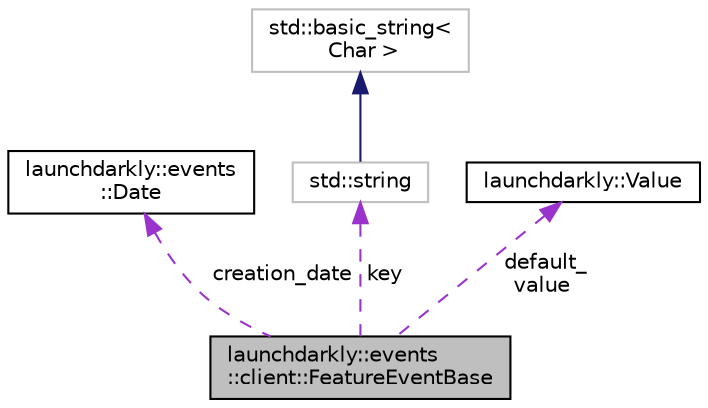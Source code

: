 digraph "launchdarkly::events::client::FeatureEventBase"
{
 // LATEX_PDF_SIZE
  edge [fontname="Helvetica",fontsize="10",labelfontname="Helvetica",labelfontsize="10"];
  node [fontname="Helvetica",fontsize="10",shape=record];
  Node1 [label="launchdarkly::events\l::client::FeatureEventBase",height=0.2,width=0.4,color="black", fillcolor="grey75", style="filled", fontcolor="black",tooltip=" "];
  Node2 -> Node1 [dir="back",color="darkorchid3",fontsize="10",style="dashed",label=" creation_date" ,fontname="Helvetica"];
  Node2 [label="launchdarkly::events\l::Date",height=0.2,width=0.4,color="black", fillcolor="white", style="filled",URL="$structlaunchdarkly_1_1events_1_1Date.html",tooltip=" "];
  Node3 -> Node1 [dir="back",color="darkorchid3",fontsize="10",style="dashed",label=" key" ,fontname="Helvetica"];
  Node3 [label="std::string",height=0.2,width=0.4,color="grey75", fillcolor="white", style="filled",tooltip=" "];
  Node4 -> Node3 [dir="back",color="midnightblue",fontsize="10",style="solid",fontname="Helvetica"];
  Node4 [label="std::basic_string\<\l Char \>",height=0.2,width=0.4,color="grey75", fillcolor="white", style="filled",tooltip=" "];
  Node5 -> Node1 [dir="back",color="darkorchid3",fontsize="10",style="dashed",label=" default_\nvalue" ,fontname="Helvetica"];
  Node5 [label="launchdarkly::Value",height=0.2,width=0.4,color="black", fillcolor="white", style="filled",URL="$classlaunchdarkly_1_1Value.html",tooltip=" "];
}
